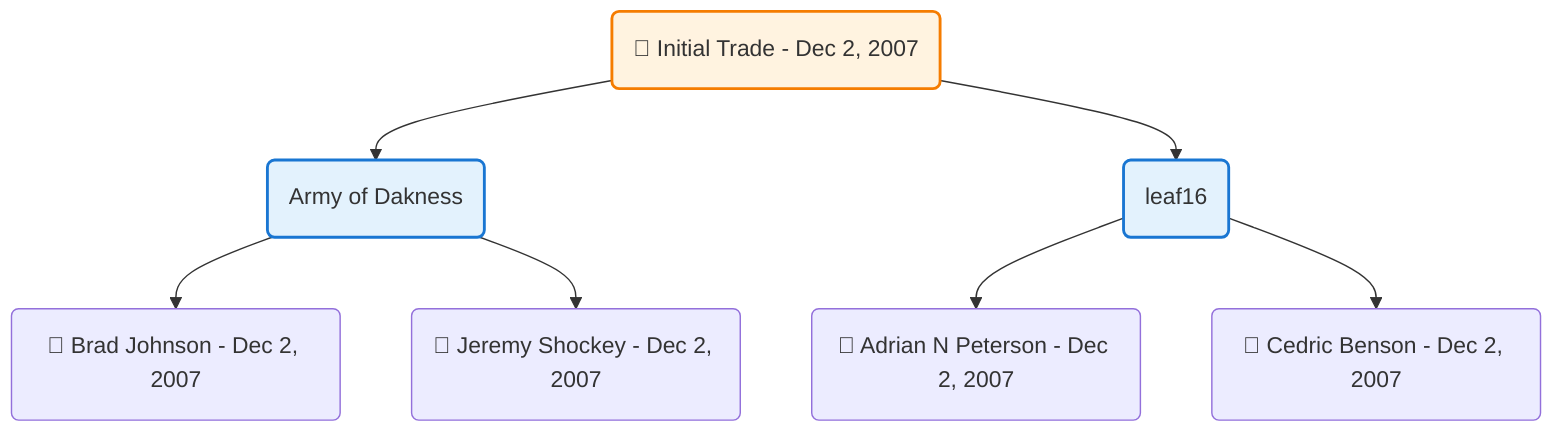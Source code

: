 flowchart TD

    TRADE_MAIN("🔄 Initial Trade - Dec 2, 2007")
    TEAM_1("Army of Dakness")
    TEAM_2("leaf16")
    NODE_54b224c4-8273-469b-8dcc-06171bff5694("🔄 Brad Johnson - Dec 2, 2007")
    NODE_5cfca515-e52a-465d-88b6-4665adffc2b2("🔄 Adrian N Peterson - Dec 2, 2007")
    NODE_f0478f46-4cc2-4b3d-9c0b-64c510c19e50("🔄 Jeremy Shockey - Dec 2, 2007")
    NODE_c01021a8-364f-44ae-85ee-edb0b66a6f95("🔄 Cedric Benson - Dec 2, 2007")

    TRADE_MAIN --> TEAM_1
    TRADE_MAIN --> TEAM_2
    TEAM_1 --> NODE_54b224c4-8273-469b-8dcc-06171bff5694
    TEAM_2 --> NODE_5cfca515-e52a-465d-88b6-4665adffc2b2
    TEAM_1 --> NODE_f0478f46-4cc2-4b3d-9c0b-64c510c19e50
    TEAM_2 --> NODE_c01021a8-364f-44ae-85ee-edb0b66a6f95

    %% Node styling
    classDef teamNode fill:#e3f2fd,stroke:#1976d2,stroke-width:2px
    classDef tradeNode fill:#fff3e0,stroke:#f57c00,stroke-width:2px
    classDef playerNode fill:#f3e5f5,stroke:#7b1fa2,stroke-width:1px
    classDef nonRootPlayerNode fill:#f5f5f5,stroke:#757575,stroke-width:1px
    classDef endNode fill:#ffebee,stroke:#c62828,stroke-width:2px
    classDef waiverNode fill:#e8f5e8,stroke:#388e3c,stroke-width:2px
    classDef championshipNode fill:#fff9c4,stroke:#f57f17,stroke-width:3px

    class TEAM_1,TEAM_2 teamNode
    class TRADE_MAIN tradeNode